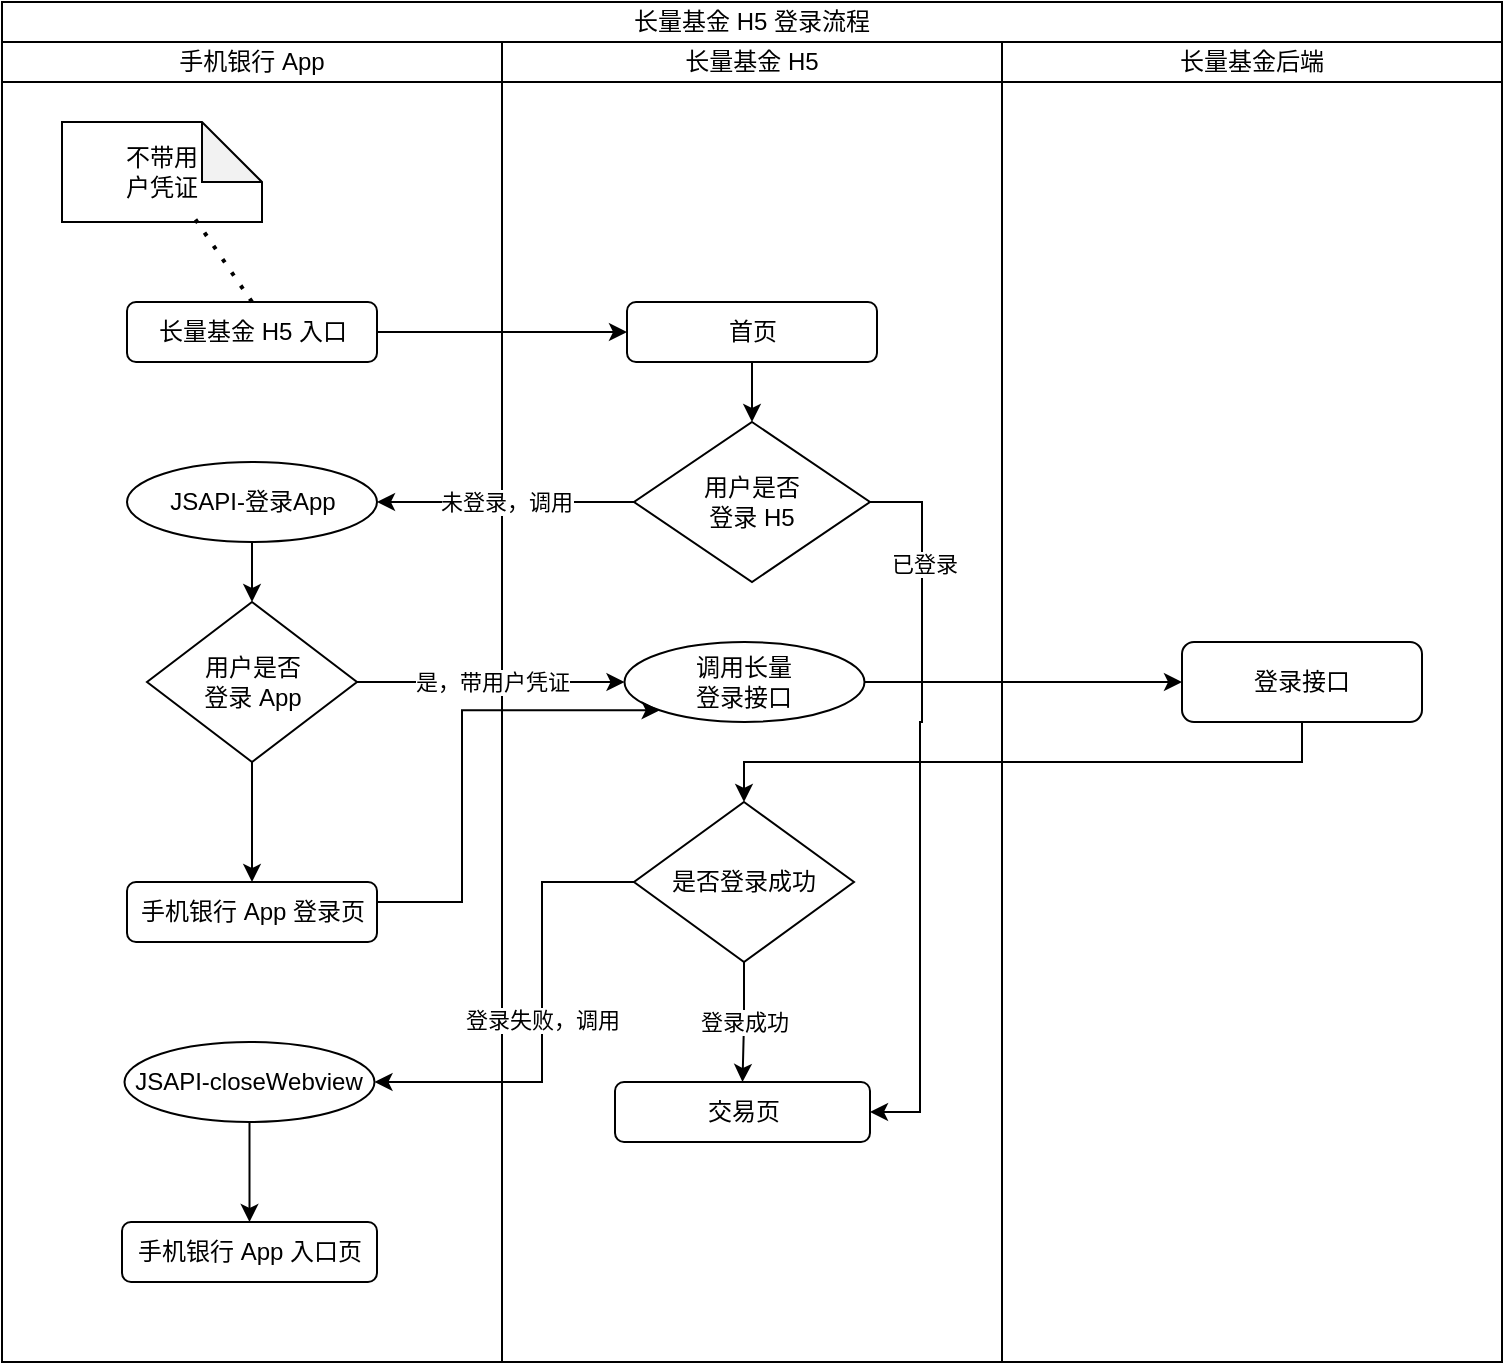 <mxfile version="21.1.8" type="github">
  <diagram name="Page-1" id="0783ab3e-0a74-02c8-0abd-f7b4e66b4bec">
    <mxGraphModel dx="1687" dy="981" grid="1" gridSize="10" guides="1" tooltips="1" connect="1" arrows="1" fold="1" page="1" pageScale="1" pageWidth="850" pageHeight="1100" background="none" math="0" shadow="0">
      <root>
        <mxCell id="0" />
        <mxCell id="1" parent="0" />
        <mxCell id="qBZ2SDUeg2U-6hjJz0xa-1" value="" style="rounded=0;whiteSpace=wrap;html=1;" vertex="1" parent="1">
          <mxGeometry x="160" y="40" width="750" height="680" as="geometry" />
        </mxCell>
        <mxCell id="qBZ2SDUeg2U-6hjJz0xa-2" value="长量基金 H5 登录流程" style="rounded=0;whiteSpace=wrap;html=1;imageWidth=24;" vertex="1" parent="1">
          <mxGeometry x="160" y="40" width="750" height="20" as="geometry" />
        </mxCell>
        <mxCell id="qBZ2SDUeg2U-6hjJz0xa-3" value="" style="rounded=0;whiteSpace=wrap;html=1;" vertex="1" parent="1">
          <mxGeometry x="160" y="80" width="250" height="640" as="geometry" />
        </mxCell>
        <mxCell id="qBZ2SDUeg2U-6hjJz0xa-4" value="" style="rounded=0;whiteSpace=wrap;html=1;" vertex="1" parent="1">
          <mxGeometry x="410" y="80" width="250" height="640" as="geometry" />
        </mxCell>
        <mxCell id="qBZ2SDUeg2U-6hjJz0xa-5" value="" style="rounded=0;whiteSpace=wrap;html=1;" vertex="1" parent="1">
          <mxGeometry x="660" y="80" width="250" height="640" as="geometry" />
        </mxCell>
        <mxCell id="qBZ2SDUeg2U-6hjJz0xa-6" value="手机银行 App" style="rounded=0;whiteSpace=wrap;html=1;" vertex="1" parent="1">
          <mxGeometry x="160" y="60" width="250" height="20" as="geometry" />
        </mxCell>
        <mxCell id="qBZ2SDUeg2U-6hjJz0xa-8" value="长量基金后端" style="rounded=0;whiteSpace=wrap;html=1;" vertex="1" parent="1">
          <mxGeometry x="660" y="60" width="250" height="20" as="geometry" />
        </mxCell>
        <mxCell id="qBZ2SDUeg2U-6hjJz0xa-9" value="长量基金 H5" style="rounded=0;whiteSpace=wrap;html=1;" vertex="1" parent="1">
          <mxGeometry x="410" y="60" width="250" height="20" as="geometry" />
        </mxCell>
        <mxCell id="qBZ2SDUeg2U-6hjJz0xa-20" style="edgeStyle=orthogonalEdgeStyle;rounded=0;orthogonalLoop=1;jettySize=auto;html=1;exitX=1;exitY=0.5;exitDx=0;exitDy=0;entryX=0;entryY=0.5;entryDx=0;entryDy=0;" edge="1" parent="1" source="qBZ2SDUeg2U-6hjJz0xa-11" target="qBZ2SDUeg2U-6hjJz0xa-18">
          <mxGeometry relative="1" as="geometry" />
        </mxCell>
        <mxCell id="qBZ2SDUeg2U-6hjJz0xa-11" value="长量基金 H5 入口" style="rounded=1;whiteSpace=wrap;html=1;" vertex="1" parent="1">
          <mxGeometry x="222.5" y="190" width="125" height="30" as="geometry" />
        </mxCell>
        <mxCell id="qBZ2SDUeg2U-6hjJz0xa-14" value="不带用&lt;br&gt;户凭证" style="shape=note;whiteSpace=wrap;html=1;backgroundOutline=1;darkOpacity=0.05;" vertex="1" parent="1">
          <mxGeometry x="190" y="100" width="100" height="50" as="geometry" />
        </mxCell>
        <mxCell id="qBZ2SDUeg2U-6hjJz0xa-15" value="" style="endArrow=none;dashed=1;html=1;dashPattern=1 3;strokeWidth=2;rounded=0;entryX=0.665;entryY=0.968;entryDx=0;entryDy=0;entryPerimeter=0;exitX=0.5;exitY=0;exitDx=0;exitDy=0;" edge="1" parent="1" source="qBZ2SDUeg2U-6hjJz0xa-11" target="qBZ2SDUeg2U-6hjJz0xa-14">
          <mxGeometry width="50" height="50" relative="1" as="geometry">
            <mxPoint x="590" y="460" as="sourcePoint" />
            <mxPoint x="640" y="410" as="targetPoint" />
          </mxGeometry>
        </mxCell>
        <mxCell id="qBZ2SDUeg2U-6hjJz0xa-39" style="edgeStyle=orthogonalEdgeStyle;rounded=0;orthogonalLoop=1;jettySize=auto;html=1;" edge="1" parent="1" source="qBZ2SDUeg2U-6hjJz0xa-18" target="qBZ2SDUeg2U-6hjJz0xa-38">
          <mxGeometry relative="1" as="geometry" />
        </mxCell>
        <mxCell id="qBZ2SDUeg2U-6hjJz0xa-18" value="首页" style="rounded=1;whiteSpace=wrap;html=1;" vertex="1" parent="1">
          <mxGeometry x="472.5" y="190" width="125" height="30" as="geometry" />
        </mxCell>
        <mxCell id="qBZ2SDUeg2U-6hjJz0xa-22" value="交易页" style="rounded=1;whiteSpace=wrap;html=1;" vertex="1" parent="1">
          <mxGeometry x="466.5" y="580" width="127.5" height="30" as="geometry" />
        </mxCell>
        <mxCell id="qBZ2SDUeg2U-6hjJz0xa-35" style="edgeStyle=orthogonalEdgeStyle;rounded=0;orthogonalLoop=1;jettySize=auto;html=1;exitX=0.5;exitY=1;exitDx=0;exitDy=0;entryX=0.5;entryY=0;entryDx=0;entryDy=0;" edge="1" parent="1" source="qBZ2SDUeg2U-6hjJz0xa-33" target="qBZ2SDUeg2U-6hjJz0xa-34">
          <mxGeometry relative="1" as="geometry" />
        </mxCell>
        <mxCell id="qBZ2SDUeg2U-6hjJz0xa-33" value="JSAPI-登录App" style="ellipse;whiteSpace=wrap;html=1;" vertex="1" parent="1">
          <mxGeometry x="222.5" y="270" width="125" height="40" as="geometry" />
        </mxCell>
        <mxCell id="qBZ2SDUeg2U-6hjJz0xa-53" value="是，带用户凭证" style="edgeStyle=orthogonalEdgeStyle;rounded=0;orthogonalLoop=1;jettySize=auto;html=1;" edge="1" parent="1" source="qBZ2SDUeg2U-6hjJz0xa-34" target="qBZ2SDUeg2U-6hjJz0xa-54">
          <mxGeometry relative="1" as="geometry">
            <mxPoint x="467" y="380" as="targetPoint" />
          </mxGeometry>
        </mxCell>
        <mxCell id="qBZ2SDUeg2U-6hjJz0xa-64" style="edgeStyle=orthogonalEdgeStyle;rounded=0;orthogonalLoop=1;jettySize=auto;html=1;entryX=0.5;entryY=0;entryDx=0;entryDy=0;" edge="1" parent="1" source="qBZ2SDUeg2U-6hjJz0xa-34" target="qBZ2SDUeg2U-6hjJz0xa-63">
          <mxGeometry relative="1" as="geometry" />
        </mxCell>
        <mxCell id="qBZ2SDUeg2U-6hjJz0xa-34" value="用户是否&lt;br&gt;登录 App" style="rhombus;whiteSpace=wrap;html=1;" vertex="1" parent="1">
          <mxGeometry x="232.5" y="340" width="105" height="80" as="geometry" />
        </mxCell>
        <mxCell id="qBZ2SDUeg2U-6hjJz0xa-36" style="edgeStyle=orthogonalEdgeStyle;rounded=0;orthogonalLoop=1;jettySize=auto;html=1;exitX=0.5;exitY=1;exitDx=0;exitDy=0;" edge="1" parent="1" source="qBZ2SDUeg2U-6hjJz0xa-34" target="qBZ2SDUeg2U-6hjJz0xa-34">
          <mxGeometry relative="1" as="geometry" />
        </mxCell>
        <mxCell id="qBZ2SDUeg2U-6hjJz0xa-46" style="edgeStyle=orthogonalEdgeStyle;orthogonalLoop=1;jettySize=auto;html=1;entryX=1;entryY=0.5;entryDx=0;entryDy=0;rounded=0;" edge="1" parent="1" source="qBZ2SDUeg2U-6hjJz0xa-38" target="qBZ2SDUeg2U-6hjJz0xa-22">
          <mxGeometry relative="1" as="geometry">
            <Array as="points">
              <mxPoint x="620" y="290" />
              <mxPoint x="620" y="400" />
              <mxPoint x="619" y="485" />
            </Array>
          </mxGeometry>
        </mxCell>
        <mxCell id="qBZ2SDUeg2U-6hjJz0xa-49" value="已登录" style="edgeLabel;html=1;align=center;verticalAlign=middle;resizable=0;points=[];" vertex="1" connectable="0" parent="qBZ2SDUeg2U-6hjJz0xa-46">
          <mxGeometry x="-0.144" y="2" relative="1" as="geometry">
            <mxPoint y="-95" as="offset" />
          </mxGeometry>
        </mxCell>
        <mxCell id="qBZ2SDUeg2U-6hjJz0xa-50" value="未登录，调用" style="edgeStyle=orthogonalEdgeStyle;rounded=0;orthogonalLoop=1;jettySize=auto;html=1;" edge="1" parent="1" source="qBZ2SDUeg2U-6hjJz0xa-38" target="qBZ2SDUeg2U-6hjJz0xa-33">
          <mxGeometry relative="1" as="geometry" />
        </mxCell>
        <mxCell id="qBZ2SDUeg2U-6hjJz0xa-38" value="用户是否&lt;br&gt;登录 H5" style="rhombus;whiteSpace=wrap;html=1;" vertex="1" parent="1">
          <mxGeometry x="476" y="250" width="118" height="80" as="geometry" />
        </mxCell>
        <mxCell id="qBZ2SDUeg2U-6hjJz0xa-69" style="edgeStyle=orthogonalEdgeStyle;rounded=0;orthogonalLoop=1;jettySize=auto;html=1;" edge="1" parent="1" source="qBZ2SDUeg2U-6hjJz0xa-54" target="qBZ2SDUeg2U-6hjJz0xa-56">
          <mxGeometry relative="1" as="geometry" />
        </mxCell>
        <mxCell id="qBZ2SDUeg2U-6hjJz0xa-54" value="调用长量&lt;br&gt;登录接口" style="ellipse;whiteSpace=wrap;html=1;" vertex="1" parent="1">
          <mxGeometry x="471.25" y="360" width="120" height="40" as="geometry" />
        </mxCell>
        <mxCell id="qBZ2SDUeg2U-6hjJz0xa-73" style="edgeStyle=orthogonalEdgeStyle;rounded=0;orthogonalLoop=1;jettySize=auto;html=1;" edge="1" parent="1" source="qBZ2SDUeg2U-6hjJz0xa-56" target="qBZ2SDUeg2U-6hjJz0xa-72">
          <mxGeometry relative="1" as="geometry">
            <Array as="points">
              <mxPoint x="810" y="420" />
              <mxPoint x="531" y="420" />
            </Array>
          </mxGeometry>
        </mxCell>
        <mxCell id="qBZ2SDUeg2U-6hjJz0xa-56" value="登录接口" style="rounded=1;whiteSpace=wrap;html=1;" vertex="1" parent="1">
          <mxGeometry x="750" y="360" width="120" height="40" as="geometry" />
        </mxCell>
        <mxCell id="qBZ2SDUeg2U-6hjJz0xa-65" style="edgeStyle=orthogonalEdgeStyle;rounded=0;orthogonalLoop=1;jettySize=auto;html=1;entryX=0;entryY=1;entryDx=0;entryDy=0;" edge="1" parent="1" source="qBZ2SDUeg2U-6hjJz0xa-63" target="qBZ2SDUeg2U-6hjJz0xa-54">
          <mxGeometry relative="1" as="geometry">
            <Array as="points">
              <mxPoint x="390" y="490" />
              <mxPoint x="390" y="394" />
            </Array>
          </mxGeometry>
        </mxCell>
        <mxCell id="qBZ2SDUeg2U-6hjJz0xa-63" value="手机银行 App 登录页" style="rounded=1;whiteSpace=wrap;html=1;" vertex="1" parent="1">
          <mxGeometry x="222.5" y="480" width="125" height="30" as="geometry" />
        </mxCell>
        <mxCell id="qBZ2SDUeg2U-6hjJz0xa-76" value="登录成功" style="edgeStyle=orthogonalEdgeStyle;rounded=0;orthogonalLoop=1;jettySize=auto;html=1;" edge="1" parent="1" source="qBZ2SDUeg2U-6hjJz0xa-72" target="qBZ2SDUeg2U-6hjJz0xa-22">
          <mxGeometry relative="1" as="geometry" />
        </mxCell>
        <mxCell id="qBZ2SDUeg2U-6hjJz0xa-81" value="登录失败，调用" style="edgeStyle=orthogonalEdgeStyle;rounded=0;orthogonalLoop=1;jettySize=auto;html=1;entryX=1;entryY=0.5;entryDx=0;entryDy=0;" edge="1" parent="1" source="qBZ2SDUeg2U-6hjJz0xa-72" target="qBZ2SDUeg2U-6hjJz0xa-79">
          <mxGeometry relative="1" as="geometry">
            <Array as="points">
              <mxPoint x="430" y="480" />
              <mxPoint x="430" y="580" />
            </Array>
          </mxGeometry>
        </mxCell>
        <mxCell id="qBZ2SDUeg2U-6hjJz0xa-72" value="是否登录成功" style="rhombus;whiteSpace=wrap;html=1;" vertex="1" parent="1">
          <mxGeometry x="476" y="440" width="110" height="80" as="geometry" />
        </mxCell>
        <mxCell id="qBZ2SDUeg2U-6hjJz0xa-77" value="手机银行 App 入口页" style="rounded=1;whiteSpace=wrap;html=1;" vertex="1" parent="1">
          <mxGeometry x="220" y="650" width="127.5" height="30" as="geometry" />
        </mxCell>
        <mxCell id="qBZ2SDUeg2U-6hjJz0xa-82" style="edgeStyle=orthogonalEdgeStyle;rounded=0;orthogonalLoop=1;jettySize=auto;html=1;entryX=0.5;entryY=0;entryDx=0;entryDy=0;" edge="1" parent="1" source="qBZ2SDUeg2U-6hjJz0xa-79" target="qBZ2SDUeg2U-6hjJz0xa-77">
          <mxGeometry relative="1" as="geometry" />
        </mxCell>
        <mxCell id="qBZ2SDUeg2U-6hjJz0xa-79" value="JSAPI-closeWebview" style="ellipse;whiteSpace=wrap;html=1;" vertex="1" parent="1">
          <mxGeometry x="221.25" y="560" width="125" height="40" as="geometry" />
        </mxCell>
      </root>
    </mxGraphModel>
  </diagram>
</mxfile>
